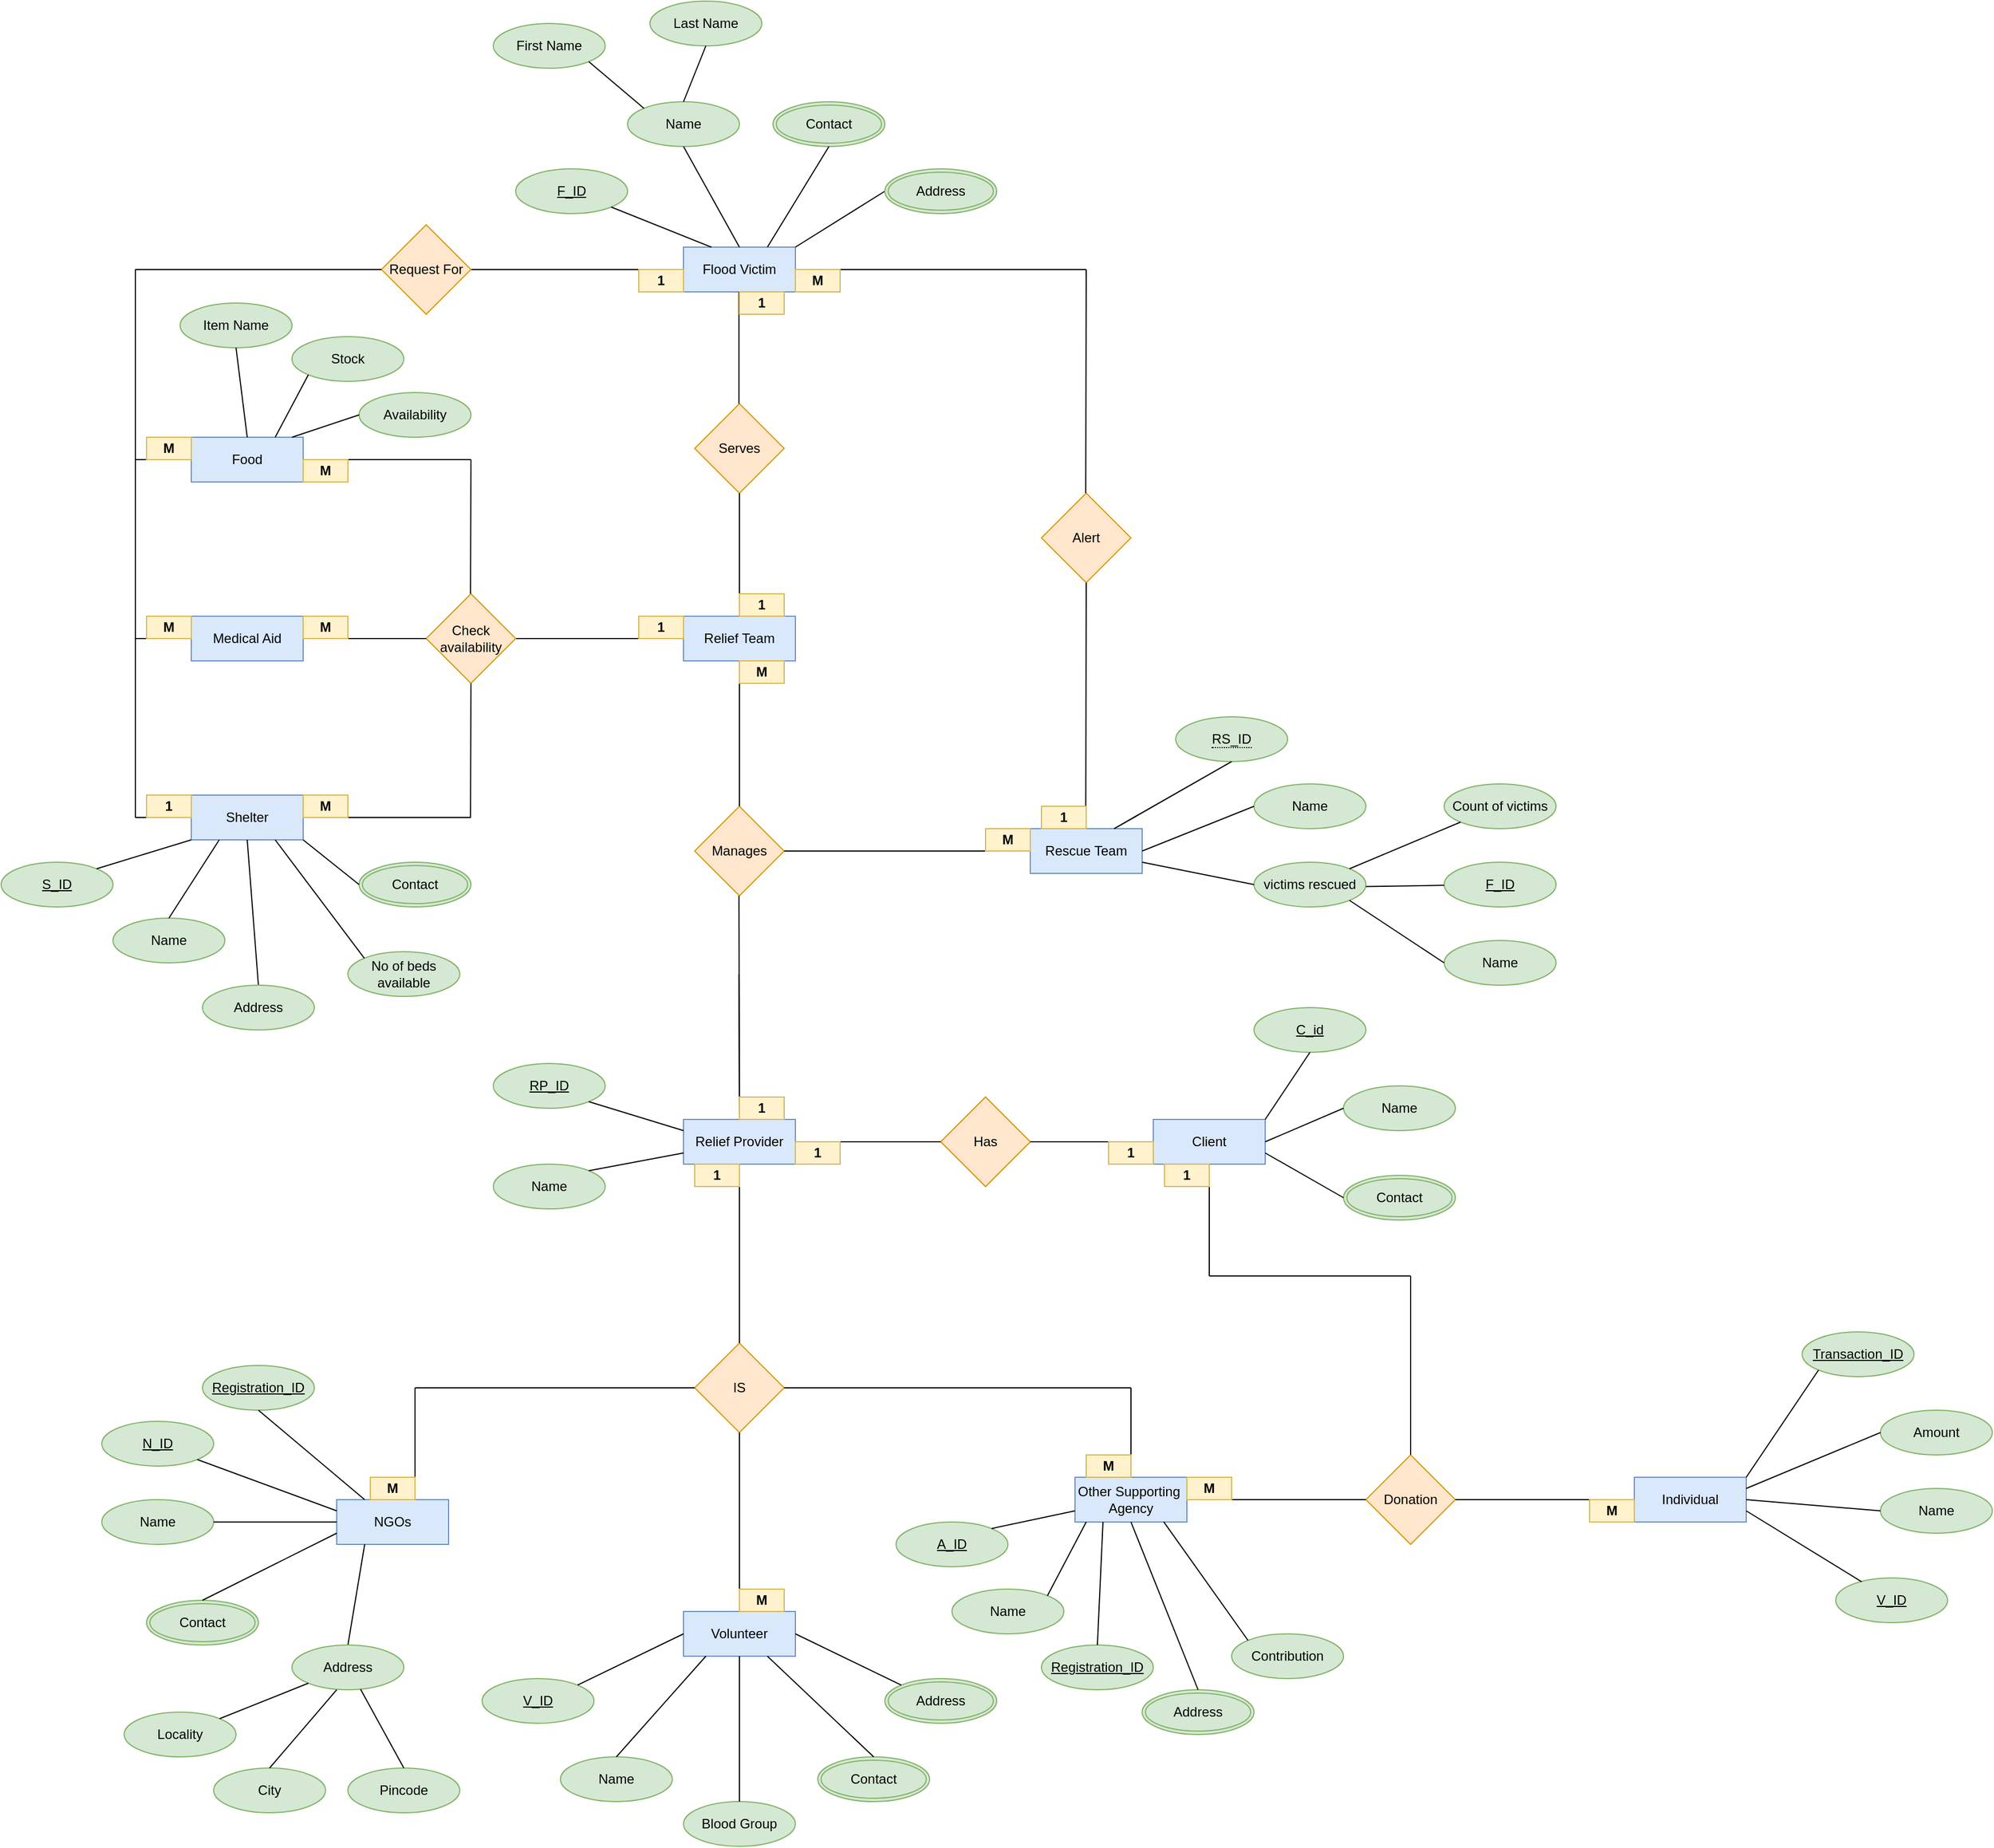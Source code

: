 <mxfile version="20.1.1" type="github">
  <diagram id="R2lEEEUBdFMjLlhIrx00" name="Page-1">
    <mxGraphModel dx="3816" dy="2663" grid="1" gridSize="10" guides="1" tooltips="1" connect="1" arrows="1" fold="1" page="1" pageScale="1" pageWidth="850" pageHeight="1100" math="0" shadow="0" extFonts="Permanent Marker^https://fonts.googleapis.com/css?family=Permanent+Marker">
      <root>
        <mxCell id="0" />
        <mxCell id="1" parent="0" />
        <mxCell id="7IIkiUUaV-ay10S5FtnS-2" value="Client" style="whiteSpace=wrap;html=1;align=center;fillColor=#dae8fc;strokeColor=#6c8ebf;" parent="1" vertex="1">
          <mxGeometry x="810" y="560" width="100" height="40" as="geometry" />
        </mxCell>
        <mxCell id="7IIkiUUaV-ay10S5FtnS-3" value="Has" style="rhombus;whiteSpace=wrap;html=1;fillColor=#ffe6cc;strokeColor=#d79b00;" parent="1" vertex="1">
          <mxGeometry x="620" y="540" width="80" height="80" as="geometry" />
        </mxCell>
        <mxCell id="7IIkiUUaV-ay10S5FtnS-4" value="Relief Provider" style="whiteSpace=wrap;html=1;align=center;fillColor=#dae8fc;strokeColor=#6c8ebf;" parent="1" vertex="1">
          <mxGeometry x="390" y="560" width="100" height="40" as="geometry" />
        </mxCell>
        <mxCell id="7IIkiUUaV-ay10S5FtnS-5" value="Manages" style="rhombus;whiteSpace=wrap;html=1;fillColor=#ffe6cc;strokeColor=#d79b00;" parent="1" vertex="1">
          <mxGeometry x="400" y="280" width="80" height="80" as="geometry" />
        </mxCell>
        <mxCell id="7IIkiUUaV-ay10S5FtnS-6" value="Relief Team" style="whiteSpace=wrap;html=1;align=center;fillColor=#dae8fc;strokeColor=#6c8ebf;" parent="1" vertex="1">
          <mxGeometry x="390" y="110" width="100" height="40" as="geometry" />
        </mxCell>
        <mxCell id="7IIkiUUaV-ay10S5FtnS-7" value="Rescue Team" style="whiteSpace=wrap;html=1;align=center;fillColor=#dae8fc;strokeColor=#6c8ebf;" parent="1" vertex="1">
          <mxGeometry x="700" y="300" width="100" height="40" as="geometry" />
        </mxCell>
        <mxCell id="7IIkiUUaV-ay10S5FtnS-9" value="" style="endArrow=none;html=1;rounded=0;entryX=1;entryY=0.5;entryDx=0;entryDy=0;" parent="1" target="7IIkiUUaV-ay10S5FtnS-3" edge="1">
          <mxGeometry width="50" height="50" relative="1" as="geometry">
            <mxPoint x="810" y="580" as="sourcePoint" />
            <mxPoint x="710" y="580.0" as="targetPoint" />
          </mxGeometry>
        </mxCell>
        <mxCell id="7IIkiUUaV-ay10S5FtnS-10" value="" style="endArrow=none;html=1;rounded=0;exitX=0.5;exitY=0;exitDx=0;exitDy=0;" parent="1" source="7IIkiUUaV-ay10S5FtnS-4" edge="1">
          <mxGeometry width="50" height="50" relative="1" as="geometry">
            <mxPoint x="439.58" y="470" as="sourcePoint" />
            <mxPoint x="439.58" y="360.0" as="targetPoint" />
          </mxGeometry>
        </mxCell>
        <mxCell id="7IIkiUUaV-ay10S5FtnS-11" value="" style="endArrow=none;html=1;rounded=0;exitX=0;exitY=0.5;exitDx=0;exitDy=0;" parent="1" source="7IIkiUUaV-ay10S5FtnS-7" edge="1">
          <mxGeometry width="50" height="50" relative="1" as="geometry">
            <mxPoint x="480" y="430" as="sourcePoint" />
            <mxPoint x="480" y="320.0" as="targetPoint" />
          </mxGeometry>
        </mxCell>
        <mxCell id="7IIkiUUaV-ay10S5FtnS-12" value="" style="endArrow=none;html=1;rounded=0;exitX=0.5;exitY=0;exitDx=0;exitDy=0;entryX=0.5;entryY=1;entryDx=0;entryDy=0;" parent="1" source="7IIkiUUaV-ay10S5FtnS-5" target="7IIkiUUaV-ay10S5FtnS-6" edge="1">
          <mxGeometry width="50" height="50" relative="1" as="geometry">
            <mxPoint x="640" y="190" as="sourcePoint" />
            <mxPoint x="440" y="150" as="targetPoint" />
            <Array as="points" />
          </mxGeometry>
        </mxCell>
        <mxCell id="7IIkiUUaV-ay10S5FtnS-13" value="Flood Victim" style="whiteSpace=wrap;html=1;align=center;fillColor=#dae8fc;strokeColor=#6c8ebf;" parent="1" vertex="1">
          <mxGeometry x="390" y="-220" width="100" height="40" as="geometry" />
        </mxCell>
        <mxCell id="7IIkiUUaV-ay10S5FtnS-14" value="Serves" style="rhombus;whiteSpace=wrap;html=1;fillColor=#ffe6cc;strokeColor=#d79b00;" parent="1" vertex="1">
          <mxGeometry x="400" y="-80" width="80" height="80" as="geometry" />
        </mxCell>
        <mxCell id="7IIkiUUaV-ay10S5FtnS-15" value="" style="endArrow=none;html=1;rounded=0;exitX=0.5;exitY=0;exitDx=0;exitDy=0;" parent="1" source="7IIkiUUaV-ay10S5FtnS-6" edge="1">
          <mxGeometry width="50" height="50" relative="1" as="geometry">
            <mxPoint x="390" y="40" as="sourcePoint" />
            <mxPoint x="440" as="targetPoint" />
          </mxGeometry>
        </mxCell>
        <mxCell id="7IIkiUUaV-ay10S5FtnS-16" value="" style="endArrow=none;html=1;rounded=0;exitX=0.5;exitY=0;exitDx=0;exitDy=0;" parent="1" edge="1">
          <mxGeometry width="50" height="50" relative="1" as="geometry">
            <mxPoint x="439.58" y="-80" as="sourcePoint" />
            <mxPoint x="439.58" y="-180" as="targetPoint" />
          </mxGeometry>
        </mxCell>
        <mxCell id="7IIkiUUaV-ay10S5FtnS-17" value="Alert" style="rhombus;whiteSpace=wrap;html=1;fillColor=#ffe6cc;strokeColor=#d79b00;" parent="1" vertex="1">
          <mxGeometry x="710" width="80" height="80" as="geometry" />
        </mxCell>
        <mxCell id="7IIkiUUaV-ay10S5FtnS-18" value="" style="endArrow=none;html=1;rounded=0;exitX=0.5;exitY=0;exitDx=0;exitDy=0;" parent="1" edge="1">
          <mxGeometry width="50" height="50" relative="1" as="geometry">
            <mxPoint x="749.58" as="sourcePoint" />
            <mxPoint x="750" y="-200" as="targetPoint" />
            <Array as="points" />
          </mxGeometry>
        </mxCell>
        <mxCell id="7IIkiUUaV-ay10S5FtnS-19" value="" style="endArrow=none;html=1;rounded=0;exitX=0.5;exitY=0;exitDx=0;exitDy=0;entryX=0.5;entryY=1;entryDx=0;entryDy=0;" parent="1" target="7IIkiUUaV-ay10S5FtnS-17" edge="1">
          <mxGeometry width="50" height="50" relative="1" as="geometry">
            <mxPoint x="749.58" y="300" as="sourcePoint" />
            <mxPoint x="749.58" y="160" as="targetPoint" />
            <Array as="points" />
          </mxGeometry>
        </mxCell>
        <mxCell id="7IIkiUUaV-ay10S5FtnS-20" value="" style="endArrow=none;html=1;rounded=0;" parent="1" edge="1">
          <mxGeometry width="50" height="50" relative="1" as="geometry">
            <mxPoint x="750" y="-200" as="sourcePoint" />
            <mxPoint x="490.42" y="-200" as="targetPoint" />
            <Array as="points" />
          </mxGeometry>
        </mxCell>
        <mxCell id="7IIkiUUaV-ay10S5FtnS-21" value="" style="endArrow=none;html=1;rounded=0;entryX=0;entryY=0.5;entryDx=0;entryDy=0;exitX=1;exitY=0.5;exitDx=0;exitDy=0;" parent="1" source="7IIkiUUaV-ay10S5FtnS-4" target="7IIkiUUaV-ay10S5FtnS-3" edge="1">
          <mxGeometry width="50" height="50" relative="1" as="geometry">
            <mxPoint x="520" y="690" as="sourcePoint" />
            <mxPoint x="570" y="640" as="targetPoint" />
          </mxGeometry>
        </mxCell>
        <mxCell id="7IIkiUUaV-ay10S5FtnS-22" value="" style="endArrow=none;html=1;rounded=0;entryX=0.5;entryY=1;entryDx=0;entryDy=0;" parent="1" target="7IIkiUUaV-ay10S5FtnS-4" edge="1">
          <mxGeometry width="50" height="50" relative="1" as="geometry">
            <mxPoint x="440" y="710" as="sourcePoint" />
            <mxPoint x="570" y="730" as="targetPoint" />
          </mxGeometry>
        </mxCell>
        <mxCell id="7IIkiUUaV-ay10S5FtnS-23" value="IS" style="rhombus;whiteSpace=wrap;html=1;fillColor=#ffe6cc;strokeColor=#d79b00;" parent="1" vertex="1">
          <mxGeometry x="400" y="760" width="80" height="80" as="geometry" />
        </mxCell>
        <mxCell id="7IIkiUUaV-ay10S5FtnS-24" value="Volunteer" style="whiteSpace=wrap;html=1;align=center;fillColor=#dae8fc;strokeColor=#6c8ebf;" parent="1" vertex="1">
          <mxGeometry x="390" y="1000" width="100" height="40" as="geometry" />
        </mxCell>
        <mxCell id="7IIkiUUaV-ay10S5FtnS-28" value="" style="endArrow=none;html=1;rounded=0;" parent="1" edge="1">
          <mxGeometry width="50" height="50" relative="1" as="geometry">
            <mxPoint x="240" y="130" as="sourcePoint" />
            <mxPoint x="390" y="130" as="targetPoint" />
          </mxGeometry>
        </mxCell>
        <mxCell id="7IIkiUUaV-ay10S5FtnS-29" value="Check&lt;br&gt;availability" style="rhombus;whiteSpace=wrap;html=1;fillColor=#ffe6cc;strokeColor=#d79b00;" parent="1" vertex="1">
          <mxGeometry x="160" y="90" width="80" height="80" as="geometry" />
        </mxCell>
        <mxCell id="7IIkiUUaV-ay10S5FtnS-30" value="Food" style="whiteSpace=wrap;html=1;align=center;fillColor=#dae8fc;strokeColor=#6c8ebf;" parent="1" vertex="1">
          <mxGeometry x="-50" y="-50" width="100" height="40" as="geometry" />
        </mxCell>
        <mxCell id="7IIkiUUaV-ay10S5FtnS-31" value="Shelter" style="whiteSpace=wrap;html=1;align=center;fillColor=#dae8fc;strokeColor=#6c8ebf;" parent="1" vertex="1">
          <mxGeometry x="-50" y="270" width="100" height="40" as="geometry" />
        </mxCell>
        <mxCell id="7IIkiUUaV-ay10S5FtnS-32" value="Medical Aid" style="whiteSpace=wrap;html=1;align=center;fillColor=#dae8fc;strokeColor=#6c8ebf;" parent="1" vertex="1">
          <mxGeometry x="-50" y="110" width="100" height="40" as="geometry" />
        </mxCell>
        <mxCell id="7IIkiUUaV-ay10S5FtnS-33" value="" style="endArrow=none;html=1;rounded=0;exitX=1;exitY=0.5;exitDx=0;exitDy=0;" parent="1" source="7IIkiUUaV-ay10S5FtnS-32" edge="1">
          <mxGeometry width="50" height="50" relative="1" as="geometry">
            <mxPoint x="110" y="130" as="sourcePoint" />
            <mxPoint x="160" y="130" as="targetPoint" />
          </mxGeometry>
        </mxCell>
        <mxCell id="7IIkiUUaV-ay10S5FtnS-34" value="" style="endArrow=none;html=1;rounded=0;" parent="1" edge="1">
          <mxGeometry width="50" height="50" relative="1" as="geometry">
            <mxPoint x="199.58" y="90" as="sourcePoint" />
            <mxPoint x="200" y="-30" as="targetPoint" />
          </mxGeometry>
        </mxCell>
        <mxCell id="7IIkiUUaV-ay10S5FtnS-35" value="" style="endArrow=none;html=1;rounded=0;" parent="1" edge="1">
          <mxGeometry width="50" height="50" relative="1" as="geometry">
            <mxPoint x="199.58" y="290" as="sourcePoint" />
            <mxPoint x="200" y="170" as="targetPoint" />
          </mxGeometry>
        </mxCell>
        <mxCell id="7IIkiUUaV-ay10S5FtnS-36" value="" style="endArrow=none;html=1;rounded=0;" parent="1" edge="1">
          <mxGeometry width="50" height="50" relative="1" as="geometry">
            <mxPoint x="200" y="-30" as="sourcePoint" />
            <mxPoint x="50.42" y="-30" as="targetPoint" />
          </mxGeometry>
        </mxCell>
        <mxCell id="7IIkiUUaV-ay10S5FtnS-37" value="" style="endArrow=none;html=1;rounded=0;" parent="1" edge="1">
          <mxGeometry width="50" height="50" relative="1" as="geometry">
            <mxPoint x="200" y="290" as="sourcePoint" />
            <mxPoint x="50.42" y="290" as="targetPoint" />
          </mxGeometry>
        </mxCell>
        <mxCell id="7IIkiUUaV-ay10S5FtnS-38" value="" style="endArrow=none;html=1;rounded=0;startArrow=none;" parent="1" source="7IIkiUUaV-ay10S5FtnS-39" edge="1">
          <mxGeometry width="50" height="50" relative="1" as="geometry">
            <mxPoint x="-80" y="-200" as="sourcePoint" />
            <mxPoint x="390" y="-200" as="targetPoint" />
          </mxGeometry>
        </mxCell>
        <mxCell id="7IIkiUUaV-ay10S5FtnS-39" value="Request For" style="rhombus;whiteSpace=wrap;html=1;fillColor=#ffe6cc;strokeColor=#d79b00;" parent="1" vertex="1">
          <mxGeometry x="120" y="-240" width="80" height="80" as="geometry" />
        </mxCell>
        <mxCell id="7IIkiUUaV-ay10S5FtnS-40" value="" style="endArrow=none;html=1;rounded=0;" parent="1" target="7IIkiUUaV-ay10S5FtnS-39" edge="1">
          <mxGeometry width="50" height="50" relative="1" as="geometry">
            <mxPoint x="-100" y="-200" as="sourcePoint" />
            <mxPoint x="390" y="-200" as="targetPoint" />
          </mxGeometry>
        </mxCell>
        <mxCell id="7IIkiUUaV-ay10S5FtnS-41" value="" style="endArrow=none;html=1;rounded=0;" parent="1" edge="1">
          <mxGeometry width="50" height="50" relative="1" as="geometry">
            <mxPoint x="-100" y="290" as="sourcePoint" />
            <mxPoint x="-100" y="-200" as="targetPoint" />
          </mxGeometry>
        </mxCell>
        <mxCell id="7IIkiUUaV-ay10S5FtnS-42" value="" style="endArrow=none;html=1;rounded=0;entryX=0;entryY=0.5;entryDx=0;entryDy=0;" parent="1" target="7IIkiUUaV-ay10S5FtnS-31" edge="1">
          <mxGeometry width="50" height="50" relative="1" as="geometry">
            <mxPoint x="-100" y="290" as="sourcePoint" />
            <mxPoint x="-70" y="290" as="targetPoint" />
          </mxGeometry>
        </mxCell>
        <mxCell id="7IIkiUUaV-ay10S5FtnS-43" value="" style="endArrow=none;html=1;rounded=0;entryX=0;entryY=0.5;entryDx=0;entryDy=0;entryPerimeter=0;" parent="1" edge="1" target="7IIkiUUaV-ay10S5FtnS-32">
          <mxGeometry width="50" height="50" relative="1" as="geometry">
            <mxPoint x="-100" y="130" as="sourcePoint" />
            <mxPoint x="-60" y="130" as="targetPoint" />
          </mxGeometry>
        </mxCell>
        <mxCell id="7IIkiUUaV-ay10S5FtnS-44" value="" style="endArrow=none;html=1;rounded=0;entryX=0;entryY=0.5;entryDx=0;entryDy=0;startArrow=none;" parent="1" target="7IIkiUUaV-ay10S5FtnS-30" edge="1">
          <mxGeometry width="50" height="50" relative="1" as="geometry">
            <mxPoint x="-50" y="-30" as="sourcePoint" />
            <mxPoint x="-60" y="-30" as="targetPoint" />
          </mxGeometry>
        </mxCell>
        <mxCell id="7IIkiUUaV-ay10S5FtnS-45" value="Client" style="whiteSpace=wrap;html=1;align=center;fillColor=#dae8fc;strokeColor=#6c8ebf;" parent="1" vertex="1">
          <mxGeometry x="810" y="560" width="100" height="40" as="geometry" />
        </mxCell>
        <mxCell id="7IIkiUUaV-ay10S5FtnS-46" value="Has" style="rhombus;whiteSpace=wrap;html=1;fillColor=#ffe6cc;strokeColor=#d79b00;" parent="1" vertex="1">
          <mxGeometry x="620" y="540" width="80" height="80" as="geometry" />
        </mxCell>
        <mxCell id="7IIkiUUaV-ay10S5FtnS-47" value="Relief Provider" style="whiteSpace=wrap;html=1;align=center;fillColor=#dae8fc;strokeColor=#6c8ebf;" parent="1" vertex="1">
          <mxGeometry x="390" y="560" width="100" height="40" as="geometry" />
        </mxCell>
        <mxCell id="7IIkiUUaV-ay10S5FtnS-48" value="" style="endArrow=none;html=1;rounded=0;entryX=1;entryY=0.5;entryDx=0;entryDy=0;" parent="1" target="7IIkiUUaV-ay10S5FtnS-46" edge="1">
          <mxGeometry width="50" height="50" relative="1" as="geometry">
            <mxPoint x="810" y="580" as="sourcePoint" />
            <mxPoint x="710" y="580.0" as="targetPoint" />
          </mxGeometry>
        </mxCell>
        <mxCell id="7IIkiUUaV-ay10S5FtnS-49" value="" style="endArrow=none;html=1;rounded=0;entryX=0;entryY=0.5;entryDx=0;entryDy=0;exitX=1;exitY=0.5;exitDx=0;exitDy=0;" parent="1" source="7IIkiUUaV-ay10S5FtnS-47" target="7IIkiUUaV-ay10S5FtnS-46" edge="1">
          <mxGeometry width="50" height="50" relative="1" as="geometry">
            <mxPoint x="520" y="690" as="sourcePoint" />
            <mxPoint x="570" y="640" as="targetPoint" />
          </mxGeometry>
        </mxCell>
        <mxCell id="7IIkiUUaV-ay10S5FtnS-50" value="" style="endArrow=none;html=1;rounded=0;exitX=0.5;exitY=0;exitDx=0;exitDy=0;" parent="1" source="7IIkiUUaV-ay10S5FtnS-47" edge="1">
          <mxGeometry width="50" height="50" relative="1" as="geometry">
            <mxPoint x="439.58" y="540" as="sourcePoint" />
            <mxPoint x="439.58" y="430" as="targetPoint" />
          </mxGeometry>
        </mxCell>
        <mxCell id="7IIkiUUaV-ay10S5FtnS-51" value="" style="endArrow=none;html=1;rounded=0;entryX=0.5;entryY=1;entryDx=0;entryDy=0;" parent="1" target="7IIkiUUaV-ay10S5FtnS-47" edge="1">
          <mxGeometry width="50" height="50" relative="1" as="geometry">
            <mxPoint x="440" y="760" as="sourcePoint" />
            <mxPoint x="570" y="730" as="targetPoint" />
          </mxGeometry>
        </mxCell>
        <mxCell id="7IIkiUUaV-ay10S5FtnS-52" value="NGOs" style="whiteSpace=wrap;html=1;align=center;fillColor=#dae8fc;strokeColor=#6c8ebf;" parent="1" vertex="1">
          <mxGeometry x="80" y="900" width="100" height="40" as="geometry" />
        </mxCell>
        <mxCell id="7IIkiUUaV-ay10S5FtnS-56" value="C_id" style="ellipse;whiteSpace=wrap;html=1;align=center;fontStyle=4;fillColor=#d5e8d4;strokeColor=#82b366;" parent="1" vertex="1">
          <mxGeometry x="900" y="460" width="100" height="40" as="geometry" />
        </mxCell>
        <mxCell id="7IIkiUUaV-ay10S5FtnS-57" value="Name" style="ellipse;whiteSpace=wrap;html=1;align=center;fillColor=#d5e8d4;strokeColor=#82b366;" parent="1" vertex="1">
          <mxGeometry x="980" y="530" width="100" height="40" as="geometry" />
        </mxCell>
        <mxCell id="7IIkiUUaV-ay10S5FtnS-58" value="Contact" style="ellipse;shape=doubleEllipse;margin=3;whiteSpace=wrap;html=1;align=center;fillColor=#d5e8d4;strokeColor=#82b366;" parent="1" vertex="1">
          <mxGeometry x="980" y="610" width="100" height="40" as="geometry" />
        </mxCell>
        <mxCell id="7IIkiUUaV-ay10S5FtnS-59" value="" style="endArrow=none;html=1;rounded=0;entryX=0.5;entryY=1;entryDx=0;entryDy=0;exitX=1;exitY=0;exitDx=0;exitDy=0;" parent="1" source="7IIkiUUaV-ay10S5FtnS-45" target="7IIkiUUaV-ay10S5FtnS-56" edge="1">
          <mxGeometry relative="1" as="geometry">
            <mxPoint x="700" y="530" as="sourcePoint" />
            <mxPoint x="860" y="530" as="targetPoint" />
          </mxGeometry>
        </mxCell>
        <mxCell id="7IIkiUUaV-ay10S5FtnS-60" value="" style="endArrow=none;html=1;rounded=0;entryX=0;entryY=0.5;entryDx=0;entryDy=0;exitX=0.75;exitY=0;exitDx=0;exitDy=0;" parent="1" target="7IIkiUUaV-ay10S5FtnS-57" edge="1">
          <mxGeometry relative="1" as="geometry">
            <mxPoint x="910" y="580" as="sourcePoint" />
            <mxPoint x="975" y="520" as="targetPoint" />
          </mxGeometry>
        </mxCell>
        <mxCell id="7IIkiUUaV-ay10S5FtnS-61" value="" style="endArrow=none;html=1;rounded=0;entryX=0;entryY=0.5;entryDx=0;entryDy=0;exitX=1;exitY=0.75;exitDx=0;exitDy=0;" parent="1" source="7IIkiUUaV-ay10S5FtnS-45" target="7IIkiUUaV-ay10S5FtnS-58" edge="1">
          <mxGeometry relative="1" as="geometry">
            <mxPoint x="910" y="630" as="sourcePoint" />
            <mxPoint x="975" y="570" as="targetPoint" />
          </mxGeometry>
        </mxCell>
        <mxCell id="7IIkiUUaV-ay10S5FtnS-62" value="F_ID" style="ellipse;whiteSpace=wrap;html=1;align=center;fontStyle=4;fillColor=#d5e8d4;strokeColor=#82b366;" parent="1" vertex="1">
          <mxGeometry x="240" y="-290" width="100" height="40" as="geometry" />
        </mxCell>
        <mxCell id="7IIkiUUaV-ay10S5FtnS-63" value="Name" style="ellipse;whiteSpace=wrap;html=1;align=center;fillColor=#d5e8d4;strokeColor=#82b366;" parent="1" vertex="1">
          <mxGeometry x="340" y="-350" width="100" height="40" as="geometry" />
        </mxCell>
        <mxCell id="7IIkiUUaV-ay10S5FtnS-64" value="Contact" style="ellipse;shape=doubleEllipse;margin=3;whiteSpace=wrap;html=1;align=center;fillColor=#d5e8d4;strokeColor=#82b366;" parent="1" vertex="1">
          <mxGeometry x="470" y="-350" width="100" height="40" as="geometry" />
        </mxCell>
        <mxCell id="7IIkiUUaV-ay10S5FtnS-66" value="" style="endArrow=none;html=1;rounded=0;entryX=1;entryY=1;entryDx=0;entryDy=0;exitX=0.25;exitY=0;exitDx=0;exitDy=0;" parent="1" source="7IIkiUUaV-ay10S5FtnS-13" target="7IIkiUUaV-ay10S5FtnS-62" edge="1">
          <mxGeometry relative="1" as="geometry">
            <mxPoint x="420" y="-220" as="sourcePoint" />
            <mxPoint x="580" y="-220" as="targetPoint" />
          </mxGeometry>
        </mxCell>
        <mxCell id="7IIkiUUaV-ay10S5FtnS-67" value="" style="endArrow=none;html=1;rounded=0;entryX=0.5;entryY=1;entryDx=0;entryDy=0;exitX=0.5;exitY=0;exitDx=0;exitDy=0;" parent="1" source="7IIkiUUaV-ay10S5FtnS-13" target="7IIkiUUaV-ay10S5FtnS-63" edge="1">
          <mxGeometry relative="1" as="geometry">
            <mxPoint x="420" y="-220" as="sourcePoint" />
            <mxPoint x="580" y="-220" as="targetPoint" />
          </mxGeometry>
        </mxCell>
        <mxCell id="7IIkiUUaV-ay10S5FtnS-68" value="" style="endArrow=none;html=1;rounded=0;entryX=0.5;entryY=1;entryDx=0;entryDy=0;exitX=0.75;exitY=0;exitDx=0;exitDy=0;" parent="1" source="7IIkiUUaV-ay10S5FtnS-13" target="7IIkiUUaV-ay10S5FtnS-64" edge="1">
          <mxGeometry relative="1" as="geometry">
            <mxPoint x="420" y="-220" as="sourcePoint" />
            <mxPoint x="580" y="-220" as="targetPoint" />
          </mxGeometry>
        </mxCell>
        <mxCell id="7IIkiUUaV-ay10S5FtnS-69" value="" style="endArrow=none;html=1;rounded=0;entryX=0;entryY=0.5;entryDx=0;entryDy=0;exitX=1;exitY=0;exitDx=0;exitDy=0;" parent="1" source="7IIkiUUaV-ay10S5FtnS-13" target="7IIkiUUaV-ay10S5FtnS-74" edge="1">
          <mxGeometry relative="1" as="geometry">
            <mxPoint x="420" y="-220" as="sourcePoint" />
            <mxPoint x="570" y="-260" as="targetPoint" />
          </mxGeometry>
        </mxCell>
        <mxCell id="7IIkiUUaV-ay10S5FtnS-70" value="First Name" style="ellipse;whiteSpace=wrap;html=1;align=center;fillColor=#d5e8d4;strokeColor=#82b366;" parent="1" vertex="1">
          <mxGeometry x="220" y="-420" width="100" height="40" as="geometry" />
        </mxCell>
        <mxCell id="7IIkiUUaV-ay10S5FtnS-71" value="Last Name" style="ellipse;whiteSpace=wrap;html=1;align=center;fillColor=#d5e8d4;strokeColor=#82b366;" parent="1" vertex="1">
          <mxGeometry x="360" y="-440" width="100" height="40" as="geometry" />
        </mxCell>
        <mxCell id="7IIkiUUaV-ay10S5FtnS-72" value="" style="endArrow=none;html=1;rounded=0;entryX=1;entryY=1;entryDx=0;entryDy=0;exitX=0;exitY=0;exitDx=0;exitDy=0;" parent="1" source="7IIkiUUaV-ay10S5FtnS-63" target="7IIkiUUaV-ay10S5FtnS-70" edge="1">
          <mxGeometry relative="1" as="geometry">
            <mxPoint x="360" y="-350.83" as="sourcePoint" />
            <mxPoint x="520" y="-350.83" as="targetPoint" />
          </mxGeometry>
        </mxCell>
        <mxCell id="7IIkiUUaV-ay10S5FtnS-73" value="" style="endArrow=none;html=1;rounded=0;entryX=0.5;entryY=1;entryDx=0;entryDy=0;exitX=0.5;exitY=0;exitDx=0;exitDy=0;" parent="1" source="7IIkiUUaV-ay10S5FtnS-63" target="7IIkiUUaV-ay10S5FtnS-71" edge="1">
          <mxGeometry relative="1" as="geometry">
            <mxPoint x="400" y="-340" as="sourcePoint" />
            <mxPoint x="315.355" y="-375.858" as="targetPoint" />
          </mxGeometry>
        </mxCell>
        <mxCell id="7IIkiUUaV-ay10S5FtnS-74" value="Address" style="ellipse;shape=doubleEllipse;margin=3;whiteSpace=wrap;html=1;align=center;fillColor=#d5e8d4;strokeColor=#82b366;" parent="1" vertex="1">
          <mxGeometry x="570" y="-290" width="100" height="40" as="geometry" />
        </mxCell>
        <mxCell id="7IIkiUUaV-ay10S5FtnS-75" value="&lt;span style=&quot;border-bottom: 1px dotted&quot;&gt;RS_ID&lt;/span&gt;" style="ellipse;whiteSpace=wrap;html=1;align=center;fillColor=#d5e8d4;strokeColor=#82b366;" parent="1" vertex="1">
          <mxGeometry x="830" y="200" width="100" height="40" as="geometry" />
        </mxCell>
        <mxCell id="7IIkiUUaV-ay10S5FtnS-76" value="Name" style="ellipse;whiteSpace=wrap;html=1;align=center;fillColor=#d5e8d4;strokeColor=#82b366;" parent="1" vertex="1">
          <mxGeometry x="900" y="260" width="100" height="40" as="geometry" />
        </mxCell>
        <mxCell id="7IIkiUUaV-ay10S5FtnS-77" value="victims rescued" style="ellipse;whiteSpace=wrap;html=1;align=center;fillColor=#d5e8d4;strokeColor=#82b366;" parent="1" vertex="1">
          <mxGeometry x="900" y="330" width="100" height="40" as="geometry" />
        </mxCell>
        <mxCell id="7IIkiUUaV-ay10S5FtnS-78" value="Count of victims" style="ellipse;whiteSpace=wrap;html=1;align=center;fillColor=#d5e8d4;strokeColor=#82b366;" parent="1" vertex="1">
          <mxGeometry x="1070" y="260" width="100" height="40" as="geometry" />
        </mxCell>
        <mxCell id="7IIkiUUaV-ay10S5FtnS-79" value="F_ID" style="ellipse;whiteSpace=wrap;html=1;align=center;fontStyle=4;fillColor=#d5e8d4;strokeColor=#82b366;" parent="1" vertex="1">
          <mxGeometry x="1070" y="330" width="100" height="40" as="geometry" />
        </mxCell>
        <mxCell id="7IIkiUUaV-ay10S5FtnS-80" value="Name" style="ellipse;whiteSpace=wrap;html=1;align=center;fillColor=#d5e8d4;strokeColor=#82b366;" parent="1" vertex="1">
          <mxGeometry x="1070" y="400" width="100" height="40" as="geometry" />
        </mxCell>
        <mxCell id="7IIkiUUaV-ay10S5FtnS-81" value="" style="endArrow=none;html=1;rounded=0;entryX=0.5;entryY=1;entryDx=0;entryDy=0;exitX=0.75;exitY=0;exitDx=0;exitDy=0;" parent="1" source="7IIkiUUaV-ay10S5FtnS-7" target="7IIkiUUaV-ay10S5FtnS-75" edge="1">
          <mxGeometry relative="1" as="geometry">
            <mxPoint x="770" y="260" as="sourcePoint" />
            <mxPoint x="930" y="260" as="targetPoint" />
          </mxGeometry>
        </mxCell>
        <mxCell id="7IIkiUUaV-ay10S5FtnS-82" value="" style="endArrow=none;html=1;rounded=0;entryX=0.5;entryY=1;entryDx=0;entryDy=0;exitX=0.75;exitY=0;exitDx=0;exitDy=0;" parent="1" edge="1">
          <mxGeometry relative="1" as="geometry">
            <mxPoint x="775" y="300" as="sourcePoint" />
            <mxPoint x="880" y="240" as="targetPoint" />
          </mxGeometry>
        </mxCell>
        <mxCell id="7IIkiUUaV-ay10S5FtnS-83" value="" style="endArrow=none;html=1;rounded=0;entryX=0;entryY=0.5;entryDx=0;entryDy=0;exitX=0.75;exitY=0;exitDx=0;exitDy=0;" parent="1" target="7IIkiUUaV-ay10S5FtnS-76" edge="1">
          <mxGeometry relative="1" as="geometry">
            <mxPoint x="800" y="320" as="sourcePoint" />
            <mxPoint x="905" y="260" as="targetPoint" />
          </mxGeometry>
        </mxCell>
        <mxCell id="7IIkiUUaV-ay10S5FtnS-84" value="" style="endArrow=none;html=1;rounded=0;entryX=0;entryY=0.5;entryDx=0;entryDy=0;exitX=1;exitY=0.75;exitDx=0;exitDy=0;" parent="1" source="7IIkiUUaV-ay10S5FtnS-7" target="7IIkiUUaV-ay10S5FtnS-77" edge="1">
          <mxGeometry relative="1" as="geometry">
            <mxPoint x="790" y="380" as="sourcePoint" />
            <mxPoint x="895" y="320" as="targetPoint" />
          </mxGeometry>
        </mxCell>
        <mxCell id="7IIkiUUaV-ay10S5FtnS-85" value="" style="endArrow=none;html=1;rounded=0;entryX=0;entryY=1;entryDx=0;entryDy=0;exitX=1;exitY=0;exitDx=0;exitDy=0;" parent="1" source="7IIkiUUaV-ay10S5FtnS-77" target="7IIkiUUaV-ay10S5FtnS-78" edge="1">
          <mxGeometry relative="1" as="geometry">
            <mxPoint x="990" y="340" as="sourcePoint" />
            <mxPoint x="1090" y="300" as="targetPoint" />
          </mxGeometry>
        </mxCell>
        <mxCell id="7IIkiUUaV-ay10S5FtnS-86" value="" style="endArrow=none;html=1;rounded=0;exitX=1;exitY=0;exitDx=0;exitDy=0;" parent="1" target="7IIkiUUaV-ay10S5FtnS-79" edge="1">
          <mxGeometry relative="1" as="geometry">
            <mxPoint x="999.995" y="351.718" as="sourcePoint" />
            <mxPoint x="1099.285" y="310.002" as="targetPoint" />
          </mxGeometry>
        </mxCell>
        <mxCell id="7IIkiUUaV-ay10S5FtnS-87" value="" style="endArrow=none;html=1;rounded=0;exitX=1;exitY=1;exitDx=0;exitDy=0;entryX=0;entryY=0.5;entryDx=0;entryDy=0;" parent="1" source="7IIkiUUaV-ay10S5FtnS-77" target="7IIkiUUaV-ay10S5FtnS-80" edge="1">
          <mxGeometry relative="1" as="geometry">
            <mxPoint x="1009.995" y="361.718" as="sourcePoint" />
            <mxPoint x="1080.03" y="360.694" as="targetPoint" />
          </mxGeometry>
        </mxCell>
        <mxCell id="7IIkiUUaV-ay10S5FtnS-88" value="N_ID" style="ellipse;whiteSpace=wrap;html=1;align=center;fontStyle=4;fillColor=#d5e8d4;strokeColor=#82b366;" parent="1" vertex="1">
          <mxGeometry x="-130" y="830" width="100" height="40" as="geometry" />
        </mxCell>
        <mxCell id="7IIkiUUaV-ay10S5FtnS-89" value="Name" style="ellipse;whiteSpace=wrap;html=1;align=center;fillColor=#d5e8d4;strokeColor=#82b366;" parent="1" vertex="1">
          <mxGeometry x="-130" y="900" width="100" height="40" as="geometry" />
        </mxCell>
        <mxCell id="7IIkiUUaV-ay10S5FtnS-90" value="Contact" style="ellipse;shape=doubleEllipse;margin=3;whiteSpace=wrap;html=1;align=center;fillColor=#d5e8d4;strokeColor=#82b366;" parent="1" vertex="1">
          <mxGeometry x="-90" y="990" width="100" height="40" as="geometry" />
        </mxCell>
        <mxCell id="7IIkiUUaV-ay10S5FtnS-91" value="Registration_ID" style="ellipse;whiteSpace=wrap;html=1;align=center;fontStyle=4;fillColor=#d5e8d4;strokeColor=#82b366;" parent="1" vertex="1">
          <mxGeometry x="-40" y="780" width="100" height="40" as="geometry" />
        </mxCell>
        <mxCell id="7IIkiUUaV-ay10S5FtnS-93" value="" style="endArrow=none;html=1;rounded=0;entryX=0.25;entryY=0;entryDx=0;entryDy=0;exitX=0.5;exitY=1;exitDx=0;exitDy=0;" parent="1" source="7IIkiUUaV-ay10S5FtnS-91" target="7IIkiUUaV-ay10S5FtnS-52" edge="1">
          <mxGeometry relative="1" as="geometry">
            <mxPoint x="90" y="830" as="sourcePoint" />
            <mxPoint x="250" y="830" as="targetPoint" />
          </mxGeometry>
        </mxCell>
        <mxCell id="7IIkiUUaV-ay10S5FtnS-94" value="" style="endArrow=none;html=1;rounded=0;entryX=0;entryY=0.25;entryDx=0;entryDy=0;exitX=1;exitY=1;exitDx=0;exitDy=0;" parent="1" source="7IIkiUUaV-ay10S5FtnS-88" target="7IIkiUUaV-ay10S5FtnS-52" edge="1">
          <mxGeometry relative="1" as="geometry">
            <mxPoint x="40" y="810" as="sourcePoint" />
            <mxPoint x="70" y="900" as="targetPoint" />
          </mxGeometry>
        </mxCell>
        <mxCell id="7IIkiUUaV-ay10S5FtnS-95" value="" style="endArrow=none;html=1;rounded=0;entryX=0;entryY=0.5;entryDx=0;entryDy=0;exitX=1;exitY=1;exitDx=0;exitDy=0;" parent="1" target="7IIkiUUaV-ay10S5FtnS-52" edge="1">
          <mxGeometry relative="1" as="geometry">
            <mxPoint x="-30.005" y="920.002" as="sourcePoint" />
            <mxPoint x="59.64" y="975.86" as="targetPoint" />
          </mxGeometry>
        </mxCell>
        <mxCell id="7IIkiUUaV-ay10S5FtnS-96" value="" style="endArrow=none;html=1;rounded=0;entryX=0;entryY=0.75;entryDx=0;entryDy=0;exitX=0.5;exitY=0;exitDx=0;exitDy=0;" parent="1" source="7IIkiUUaV-ay10S5FtnS-90" target="7IIkiUUaV-ay10S5FtnS-52" edge="1">
          <mxGeometry relative="1" as="geometry">
            <mxPoint x="-20.005" y="930.002" as="sourcePoint" />
            <mxPoint x="70" y="930" as="targetPoint" />
          </mxGeometry>
        </mxCell>
        <mxCell id="7IIkiUUaV-ay10S5FtnS-98" value="" style="endArrow=none;html=1;rounded=0;entryX=0.25;entryY=1;entryDx=0;entryDy=0;exitX=0.5;exitY=0;exitDx=0;exitDy=0;" parent="1" target="7IIkiUUaV-ay10S5FtnS-52" edge="1">
          <mxGeometry relative="1" as="geometry">
            <mxPoint x="90" y="1030" as="sourcePoint" />
            <mxPoint x="70" y="940" as="targetPoint" />
          </mxGeometry>
        </mxCell>
        <mxCell id="7IIkiUUaV-ay10S5FtnS-99" value="V_ID" style="ellipse;whiteSpace=wrap;html=1;align=center;fontStyle=4;fillColor=#d5e8d4;strokeColor=#82b366;" parent="1" vertex="1">
          <mxGeometry x="210" y="1060" width="100" height="40" as="geometry" />
        </mxCell>
        <mxCell id="7IIkiUUaV-ay10S5FtnS-100" value="Name" style="ellipse;whiteSpace=wrap;html=1;align=center;fillColor=#d5e8d4;strokeColor=#82b366;" parent="1" vertex="1">
          <mxGeometry x="280" y="1130" width="100" height="40" as="geometry" />
        </mxCell>
        <mxCell id="7IIkiUUaV-ay10S5FtnS-101" value="Contact" style="ellipse;shape=doubleEllipse;margin=3;whiteSpace=wrap;html=1;align=center;fillColor=#d5e8d4;strokeColor=#82b366;" parent="1" vertex="1">
          <mxGeometry x="510" y="1130" width="100" height="40" as="geometry" />
        </mxCell>
        <mxCell id="7IIkiUUaV-ay10S5FtnS-102" value="Address" style="ellipse;shape=doubleEllipse;margin=3;whiteSpace=wrap;html=1;align=center;fillColor=#d5e8d4;strokeColor=#82b366;" parent="1" vertex="1">
          <mxGeometry x="570" y="1060" width="100" height="40" as="geometry" />
        </mxCell>
        <mxCell id="7IIkiUUaV-ay10S5FtnS-103" value="" style="endArrow=none;html=1;rounded=0;entryX=0;entryY=0.5;entryDx=0;entryDy=0;exitX=1;exitY=0;exitDx=0;exitDy=0;" parent="1" source="7IIkiUUaV-ay10S5FtnS-99" target="7IIkiUUaV-ay10S5FtnS-24" edge="1">
          <mxGeometry relative="1" as="geometry">
            <mxPoint x="180" y="1120" as="sourcePoint" />
            <mxPoint x="340" y="1120" as="targetPoint" />
          </mxGeometry>
        </mxCell>
        <mxCell id="7IIkiUUaV-ay10S5FtnS-104" value="" style="endArrow=none;html=1;rounded=0;entryX=0;entryY=0.5;entryDx=0;entryDy=0;exitX=0.5;exitY=0;exitDx=0;exitDy=0;" parent="1" source="7IIkiUUaV-ay10S5FtnS-100" edge="1">
          <mxGeometry relative="1" as="geometry">
            <mxPoint x="315.355" y="1085.858" as="sourcePoint" />
            <mxPoint x="410" y="1040" as="targetPoint" />
          </mxGeometry>
        </mxCell>
        <mxCell id="7IIkiUUaV-ay10S5FtnS-105" value="" style="endArrow=none;html=1;rounded=0;entryX=0.75;entryY=1;entryDx=0;entryDy=0;exitX=0.5;exitY=0;exitDx=0;exitDy=0;" parent="1" source="7IIkiUUaV-ay10S5FtnS-101" target="7IIkiUUaV-ay10S5FtnS-24" edge="1">
          <mxGeometry relative="1" as="geometry">
            <mxPoint x="415" y="1130" as="sourcePoint" />
            <mxPoint x="465" y="1040" as="targetPoint" />
          </mxGeometry>
        </mxCell>
        <mxCell id="7IIkiUUaV-ay10S5FtnS-106" value="" style="endArrow=none;html=1;rounded=0;entryX=0.75;entryY=1;entryDx=0;entryDy=0;exitX=0;exitY=0;exitDx=0;exitDy=0;" parent="1" source="7IIkiUUaV-ay10S5FtnS-102" edge="1">
          <mxGeometry relative="1" as="geometry">
            <mxPoint x="545" y="1110" as="sourcePoint" />
            <mxPoint x="490" y="1020" as="targetPoint" />
          </mxGeometry>
        </mxCell>
        <mxCell id="7IIkiUUaV-ay10S5FtnS-107" value="S_ID" style="ellipse;whiteSpace=wrap;html=1;align=center;fontStyle=4;fillColor=#d5e8d4;strokeColor=#82b366;" parent="1" vertex="1">
          <mxGeometry x="-220" y="330" width="100" height="40" as="geometry" />
        </mxCell>
        <mxCell id="7IIkiUUaV-ay10S5FtnS-111" value="Name" style="ellipse;whiteSpace=wrap;html=1;align=center;fillColor=#d5e8d4;strokeColor=#82b366;" parent="1" vertex="1">
          <mxGeometry x="-120" y="380" width="100" height="40" as="geometry" />
        </mxCell>
        <mxCell id="7IIkiUUaV-ay10S5FtnS-112" value="Contact" style="ellipse;shape=doubleEllipse;margin=3;whiteSpace=wrap;html=1;align=center;fillColor=#d5e8d4;strokeColor=#82b366;" parent="1" vertex="1">
          <mxGeometry x="100" y="330" width="100" height="40" as="geometry" />
        </mxCell>
        <mxCell id="7IIkiUUaV-ay10S5FtnS-113" value="" style="endArrow=none;html=1;rounded=0;entryX=0;entryY=1;entryDx=0;entryDy=0;exitX=1;exitY=0;exitDx=0;exitDy=0;" parent="1" source="7IIkiUUaV-ay10S5FtnS-107" target="7IIkiUUaV-ay10S5FtnS-31" edge="1">
          <mxGeometry relative="1" as="geometry">
            <mxPoint x="-130" y="340" as="sourcePoint" />
            <mxPoint x="30" y="340" as="targetPoint" />
          </mxGeometry>
        </mxCell>
        <mxCell id="7IIkiUUaV-ay10S5FtnS-114" value="" style="endArrow=none;html=1;rounded=0;exitX=0.5;exitY=0;exitDx=0;exitDy=0;entryX=0.25;entryY=1;entryDx=0;entryDy=0;" parent="1" source="7IIkiUUaV-ay10S5FtnS-111" target="7IIkiUUaV-ay10S5FtnS-31" edge="1">
          <mxGeometry relative="1" as="geometry">
            <mxPoint x="-124.832" y="345.783" as="sourcePoint" />
            <mxPoint x="-33" y="320" as="targetPoint" />
          </mxGeometry>
        </mxCell>
        <mxCell id="7IIkiUUaV-ay10S5FtnS-115" value="" style="endArrow=none;html=1;rounded=0;exitX=0.5;exitY=1;exitDx=0;exitDy=0;" parent="1" source="7IIkiUUaV-ay10S5FtnS-31" edge="1">
          <mxGeometry relative="1" as="geometry">
            <mxPoint x="40" y="390" as="sourcePoint" />
            <mxPoint x="10" y="440" as="targetPoint" />
          </mxGeometry>
        </mxCell>
        <mxCell id="7IIkiUUaV-ay10S5FtnS-116" value="Address" style="ellipse;whiteSpace=wrap;html=1;align=center;fillColor=#d5e8d4;strokeColor=#82b366;" parent="1" vertex="1">
          <mxGeometry x="-40" y="440" width="100" height="40" as="geometry" />
        </mxCell>
        <mxCell id="7IIkiUUaV-ay10S5FtnS-117" value="" style="endArrow=none;html=1;rounded=0;exitX=0;exitY=0.5;exitDx=0;exitDy=0;entryX=0.25;entryY=1;entryDx=0;entryDy=0;" parent="1" source="7IIkiUUaV-ay10S5FtnS-112" edge="1">
          <mxGeometry relative="1" as="geometry">
            <mxPoint x="5" y="380" as="sourcePoint" />
            <mxPoint x="50" y="310" as="targetPoint" />
          </mxGeometry>
        </mxCell>
        <mxCell id="7IIkiUUaV-ay10S5FtnS-118" value="No of beds available" style="ellipse;whiteSpace=wrap;html=1;align=center;fillColor=#d5e8d4;strokeColor=#82b366;" parent="1" vertex="1">
          <mxGeometry x="90" y="410" width="100" height="40" as="geometry" />
        </mxCell>
        <mxCell id="7IIkiUUaV-ay10S5FtnS-119" value="" style="endArrow=none;html=1;rounded=0;entryX=0;entryY=0;entryDx=0;entryDy=0;exitX=0.75;exitY=1;exitDx=0;exitDy=0;" parent="1" source="7IIkiUUaV-ay10S5FtnS-31" target="7IIkiUUaV-ay10S5FtnS-118" edge="1">
          <mxGeometry relative="1" as="geometry">
            <mxPoint y="360" as="sourcePoint" />
            <mxPoint x="160" y="360" as="targetPoint" />
          </mxGeometry>
        </mxCell>
        <mxCell id="7IIkiUUaV-ay10S5FtnS-120" value="Item Name" style="ellipse;whiteSpace=wrap;html=1;align=center;fillColor=#d5e8d4;strokeColor=#82b366;" parent="1" vertex="1">
          <mxGeometry x="-60" y="-170" width="100" height="40" as="geometry" />
        </mxCell>
        <mxCell id="7IIkiUUaV-ay10S5FtnS-121" value="Stock" style="ellipse;whiteSpace=wrap;html=1;align=center;fillColor=#d5e8d4;strokeColor=#82b366;" parent="1" vertex="1">
          <mxGeometry x="40" y="-140" width="100" height="40" as="geometry" />
        </mxCell>
        <mxCell id="7IIkiUUaV-ay10S5FtnS-123" value="" style="endArrow=none;html=1;rounded=0;entryX=0.5;entryY=1;entryDx=0;entryDy=0;" parent="1" target="7IIkiUUaV-ay10S5FtnS-120" edge="1">
          <mxGeometry relative="1" as="geometry">
            <mxPoint y="-50" as="sourcePoint" />
            <mxPoint x="160" y="-50" as="targetPoint" />
          </mxGeometry>
        </mxCell>
        <mxCell id="7IIkiUUaV-ay10S5FtnS-124" value="" style="endArrow=none;html=1;rounded=0;entryX=0;entryY=1;entryDx=0;entryDy=0;exitX=0.75;exitY=0;exitDx=0;exitDy=0;" parent="1" source="7IIkiUUaV-ay10S5FtnS-30" target="7IIkiUUaV-ay10S5FtnS-121" edge="1">
          <mxGeometry relative="1" as="geometry">
            <mxPoint x="10" y="-40.0" as="sourcePoint" />
            <mxPoint x="20" y="-90.0" as="targetPoint" />
          </mxGeometry>
        </mxCell>
        <mxCell id="7IIkiUUaV-ay10S5FtnS-130" value="Availability" style="ellipse;whiteSpace=wrap;html=1;align=center;fillColor=#d5e8d4;strokeColor=#82b366;" parent="1" vertex="1">
          <mxGeometry x="100" y="-90" width="100" height="40" as="geometry" />
        </mxCell>
        <mxCell id="7IIkiUUaV-ay10S5FtnS-131" value="" style="endArrow=none;html=1;rounded=0;entryX=0;entryY=0.5;entryDx=0;entryDy=0;" parent="1" target="7IIkiUUaV-ay10S5FtnS-130" edge="1">
          <mxGeometry relative="1" as="geometry">
            <mxPoint x="40" y="-50" as="sourcePoint" />
            <mxPoint x="200" y="-50" as="targetPoint" />
          </mxGeometry>
        </mxCell>
        <mxCell id="7IIkiUUaV-ay10S5FtnS-132" value="Other Supporting&amp;nbsp;&lt;br&gt;Agency" style="whiteSpace=wrap;html=1;align=center;fillColor=#dae8fc;strokeColor=#6c8ebf;" parent="1" vertex="1">
          <mxGeometry x="740" y="880" width="100" height="40" as="geometry" />
        </mxCell>
        <mxCell id="7IIkiUUaV-ay10S5FtnS-133" value="Blood Group" style="ellipse;whiteSpace=wrap;html=1;align=center;fillColor=#d5e8d4;strokeColor=#82b366;" parent="1" vertex="1">
          <mxGeometry x="390" y="1170" width="100" height="40" as="geometry" />
        </mxCell>
        <mxCell id="7IIkiUUaV-ay10S5FtnS-134" value="" style="endArrow=none;html=1;rounded=0;entryX=0.75;entryY=1;entryDx=0;entryDy=0;exitX=0.5;exitY=0;exitDx=0;exitDy=0;" parent="1" source="7IIkiUUaV-ay10S5FtnS-133" edge="1">
          <mxGeometry relative="1" as="geometry">
            <mxPoint x="535" y="1130" as="sourcePoint" />
            <mxPoint x="440" y="1040" as="targetPoint" />
          </mxGeometry>
        </mxCell>
        <mxCell id="jFTgR8wSeeRhxw2LpYLr-2" value="" style="endArrow=none;html=1;rounded=0;entryX=0.5;entryY=1;entryDx=0;entryDy=0;" parent="1" target="7IIkiUUaV-ay10S5FtnS-45" edge="1">
          <mxGeometry width="50" height="50" relative="1" as="geometry">
            <mxPoint x="860" y="700" as="sourcePoint" />
            <mxPoint x="740" y="710" as="targetPoint" />
          </mxGeometry>
        </mxCell>
        <mxCell id="jFTgR8wSeeRhxw2LpYLr-3" value="" style="endArrow=none;html=1;rounded=0;" parent="1" edge="1">
          <mxGeometry width="50" height="50" relative="1" as="geometry">
            <mxPoint x="1040" y="700" as="sourcePoint" />
            <mxPoint x="860" y="700" as="targetPoint" />
          </mxGeometry>
        </mxCell>
        <mxCell id="jFTgR8wSeeRhxw2LpYLr-4" value="" style="endArrow=none;html=1;rounded=0;exitX=1;exitY=0.5;exitDx=0;exitDy=0;" parent="1" source="7IIkiUUaV-ay10S5FtnS-23" edge="1">
          <mxGeometry width="50" height="50" relative="1" as="geometry">
            <mxPoint x="100" y="740" as="sourcePoint" />
            <mxPoint x="790" y="800" as="targetPoint" />
          </mxGeometry>
        </mxCell>
        <mxCell id="jFTgR8wSeeRhxw2LpYLr-5" value="" style="endArrow=none;html=1;rounded=0;exitX=0;exitY=0.5;exitDx=0;exitDy=0;" parent="1" source="7IIkiUUaV-ay10S5FtnS-23" edge="1">
          <mxGeometry width="50" height="50" relative="1" as="geometry">
            <mxPoint x="280" y="820" as="sourcePoint" />
            <mxPoint x="150" y="800" as="targetPoint" />
          </mxGeometry>
        </mxCell>
        <mxCell id="jFTgR8wSeeRhxw2LpYLr-6" value="" style="endArrow=none;html=1;rounded=0;entryX=0.5;entryY=1;entryDx=0;entryDy=0;exitX=0.5;exitY=0;exitDx=0;exitDy=0;" parent="1" source="7IIkiUUaV-ay10S5FtnS-24" target="7IIkiUUaV-ay10S5FtnS-23" edge="1">
          <mxGeometry width="50" height="50" relative="1" as="geometry">
            <mxPoint x="280" y="1020" as="sourcePoint" />
            <mxPoint x="330" y="970" as="targetPoint" />
          </mxGeometry>
        </mxCell>
        <mxCell id="jFTgR8wSeeRhxw2LpYLr-9" value="" style="endArrow=none;html=1;rounded=0;exitX=0.5;exitY=0;exitDx=0;exitDy=0;" parent="1" source="7IIkiUUaV-ay10S5FtnS-132" edge="1">
          <mxGeometry width="50" height="50" relative="1" as="geometry">
            <mxPoint x="640" y="920" as="sourcePoint" />
            <mxPoint x="790" y="800" as="targetPoint" />
          </mxGeometry>
        </mxCell>
        <mxCell id="jFTgR8wSeeRhxw2LpYLr-10" value="RP_ID" style="ellipse;whiteSpace=wrap;html=1;align=center;fontStyle=4;fillColor=#d5e8d4;strokeColor=#82b366;" parent="1" vertex="1">
          <mxGeometry x="220" y="510" width="100" height="40" as="geometry" />
        </mxCell>
        <mxCell id="-fMh5InPjjbMtWfm4mH8-1" value="Name" style="ellipse;whiteSpace=wrap;html=1;align=center;fillColor=#d5e8d4;strokeColor=#82b366;" parent="1" vertex="1">
          <mxGeometry x="220" y="600" width="100" height="40" as="geometry" />
        </mxCell>
        <mxCell id="-fMh5InPjjbMtWfm4mH8-2" value="" style="endArrow=none;html=1;rounded=0;exitX=1;exitY=1;exitDx=0;exitDy=0;entryX=0;entryY=0.25;entryDx=0;entryDy=0;" parent="1" source="jFTgR8wSeeRhxw2LpYLr-10" target="7IIkiUUaV-ay10S5FtnS-47" edge="1">
          <mxGeometry relative="1" as="geometry">
            <mxPoint x="310" y="590" as="sourcePoint" />
            <mxPoint x="470" y="590" as="targetPoint" />
          </mxGeometry>
        </mxCell>
        <mxCell id="-fMh5InPjjbMtWfm4mH8-3" value="" style="endArrow=none;html=1;rounded=0;exitX=1;exitY=0;exitDx=0;exitDy=0;entryX=0;entryY=0.75;entryDx=0;entryDy=0;" parent="1" source="-fMh5InPjjbMtWfm4mH8-1" target="7IIkiUUaV-ay10S5FtnS-47" edge="1">
          <mxGeometry relative="1" as="geometry">
            <mxPoint x="315.146" y="554.226" as="sourcePoint" />
            <mxPoint x="400" y="580" as="targetPoint" />
          </mxGeometry>
        </mxCell>
        <mxCell id="-fMh5InPjjbMtWfm4mH8-4" value="Donation" style="rhombus;whiteSpace=wrap;html=1;fillColor=#ffe6cc;strokeColor=#d79b00;" parent="1" vertex="1">
          <mxGeometry x="1000" y="860" width="80" height="80" as="geometry" />
        </mxCell>
        <mxCell id="-fMh5InPjjbMtWfm4mH8-5" value="" style="endArrow=none;html=1;rounded=0;entryX=0;entryY=0.5;entryDx=0;entryDy=0;exitX=1;exitY=0.5;exitDx=0;exitDy=0;" parent="1" source="7IIkiUUaV-ay10S5FtnS-132" target="-fMh5InPjjbMtWfm4mH8-4" edge="1">
          <mxGeometry width="50" height="50" relative="1" as="geometry">
            <mxPoint x="600" y="860" as="sourcePoint" />
            <mxPoint x="650" y="810" as="targetPoint" />
          </mxGeometry>
        </mxCell>
        <mxCell id="-fMh5InPjjbMtWfm4mH8-6" value="" style="endArrow=none;html=1;rounded=0;exitX=0.7;exitY=0;exitDx=0;exitDy=0;exitPerimeter=0;" parent="1" source="7IIkiUUaV-ay10S5FtnS-52" edge="1">
          <mxGeometry width="50" height="50" relative="1" as="geometry">
            <mxPoint x="230" y="990" as="sourcePoint" />
            <mxPoint x="150" y="800" as="targetPoint" />
          </mxGeometry>
        </mxCell>
        <mxCell id="-fMh5InPjjbMtWfm4mH8-7" value="" style="endArrow=none;html=1;rounded=0;exitX=0.5;exitY=0;exitDx=0;exitDy=0;" parent="1" source="-fMh5InPjjbMtWfm4mH8-4" edge="1">
          <mxGeometry width="50" height="50" relative="1" as="geometry">
            <mxPoint x="1020" y="830" as="sourcePoint" />
            <mxPoint x="1040" y="700" as="targetPoint" />
          </mxGeometry>
        </mxCell>
        <mxCell id="-fMh5InPjjbMtWfm4mH8-8" value="Individual" style="whiteSpace=wrap;html=1;align=center;fillColor=#dae8fc;strokeColor=#6c8ebf;" parent="1" vertex="1">
          <mxGeometry x="1240" y="880" width="100" height="40" as="geometry" />
        </mxCell>
        <mxCell id="-fMh5InPjjbMtWfm4mH8-9" value="" style="endArrow=none;html=1;rounded=0;" parent="1" edge="1">
          <mxGeometry width="50" height="50" relative="1" as="geometry">
            <mxPoint x="1230" y="900" as="sourcePoint" />
            <mxPoint x="1240" y="900" as="targetPoint" />
            <Array as="points">
              <mxPoint x="1080" y="900" />
            </Array>
          </mxGeometry>
        </mxCell>
        <mxCell id="nchbGuCZE72-K8Xja_8j-1" value="V_ID" style="ellipse;whiteSpace=wrap;html=1;align=center;fontStyle=4;fillColor=#d5e8d4;strokeColor=#82b366;" vertex="1" parent="1">
          <mxGeometry x="1420" y="970" width="100" height="40" as="geometry" />
        </mxCell>
        <mxCell id="nchbGuCZE72-K8Xja_8j-2" value="Name" style="ellipse;whiteSpace=wrap;html=1;align=center;fillColor=#d5e8d4;strokeColor=#82b366;" vertex="1" parent="1">
          <mxGeometry x="1460" y="890" width="100" height="40" as="geometry" />
        </mxCell>
        <mxCell id="nchbGuCZE72-K8Xja_8j-5" value="Amount" style="ellipse;whiteSpace=wrap;html=1;align=center;fillColor=#d5e8d4;strokeColor=#82b366;" vertex="1" parent="1">
          <mxGeometry x="1460" y="820" width="100" height="40" as="geometry" />
        </mxCell>
        <mxCell id="nchbGuCZE72-K8Xja_8j-7" value="Transaction_ID" style="ellipse;whiteSpace=wrap;html=1;align=center;fontStyle=4;fillColor=#d5e8d4;strokeColor=#82b366;" vertex="1" parent="1">
          <mxGeometry x="1390" y="750" width="100" height="40" as="geometry" />
        </mxCell>
        <mxCell id="nchbGuCZE72-K8Xja_8j-8" value="" style="endArrow=none;html=1;rounded=0;exitX=1;exitY=0.25;exitDx=0;exitDy=0;entryX=0;entryY=0.5;entryDx=0;entryDy=0;" edge="1" parent="1" source="-fMh5InPjjbMtWfm4mH8-8" target="nchbGuCZE72-K8Xja_8j-5">
          <mxGeometry relative="1" as="geometry">
            <mxPoint x="1360" y="890" as="sourcePoint" />
            <mxPoint x="1520" y="890" as="targetPoint" />
          </mxGeometry>
        </mxCell>
        <mxCell id="nchbGuCZE72-K8Xja_8j-9" value="" style="endArrow=none;html=1;rounded=0;exitX=1;exitY=0.5;exitDx=0;exitDy=0;" edge="1" parent="1" source="-fMh5InPjjbMtWfm4mH8-8">
          <mxGeometry relative="1" as="geometry">
            <mxPoint x="1320" y="909.5" as="sourcePoint" />
            <mxPoint x="1460" y="910" as="targetPoint" />
          </mxGeometry>
        </mxCell>
        <mxCell id="nchbGuCZE72-K8Xja_8j-10" value="" style="endArrow=none;html=1;rounded=0;exitX=1;exitY=0.75;exitDx=0;exitDy=0;entryX=0.232;entryY=0.085;entryDx=0;entryDy=0;entryPerimeter=0;" edge="1" parent="1" source="-fMh5InPjjbMtWfm4mH8-8" target="nchbGuCZE72-K8Xja_8j-1">
          <mxGeometry relative="1" as="geometry">
            <mxPoint x="1290" y="970" as="sourcePoint" />
            <mxPoint x="1450" y="970" as="targetPoint" />
          </mxGeometry>
        </mxCell>
        <mxCell id="nchbGuCZE72-K8Xja_8j-11" value="" style="endArrow=none;html=1;rounded=0;exitX=1;exitY=0;exitDx=0;exitDy=0;entryX=0;entryY=1;entryDx=0;entryDy=0;" edge="1" parent="1" source="-fMh5InPjjbMtWfm4mH8-8" target="nchbGuCZE72-K8Xja_8j-7">
          <mxGeometry relative="1" as="geometry">
            <mxPoint x="1350" y="890" as="sourcePoint" />
            <mxPoint x="1510" y="890" as="targetPoint" />
            <Array as="points" />
          </mxGeometry>
        </mxCell>
        <mxCell id="nchbGuCZE72-K8Xja_8j-12" value="Address" style="ellipse;whiteSpace=wrap;html=1;align=center;fillColor=#d5e8d4;strokeColor=#82b366;" vertex="1" parent="1">
          <mxGeometry x="40" y="1030" width="100" height="40" as="geometry" />
        </mxCell>
        <mxCell id="nchbGuCZE72-K8Xja_8j-13" value="Locality" style="ellipse;whiteSpace=wrap;html=1;align=center;fillColor=#d5e8d4;strokeColor=#82b366;" vertex="1" parent="1">
          <mxGeometry x="-110" y="1090" width="100" height="40" as="geometry" />
        </mxCell>
        <mxCell id="nchbGuCZE72-K8Xja_8j-14" value="City" style="ellipse;whiteSpace=wrap;html=1;align=center;fillColor=#d5e8d4;strokeColor=#82b366;" vertex="1" parent="1">
          <mxGeometry x="-30" y="1140" width="100" height="40" as="geometry" />
        </mxCell>
        <mxCell id="nchbGuCZE72-K8Xja_8j-15" value="Pincode" style="ellipse;whiteSpace=wrap;html=1;align=center;fillColor=#d5e8d4;strokeColor=#82b366;" vertex="1" parent="1">
          <mxGeometry x="90" y="1140" width="100" height="40" as="geometry" />
        </mxCell>
        <mxCell id="nchbGuCZE72-K8Xja_8j-16" value="" style="endArrow=none;html=1;rounded=0;entryX=1;entryY=0;entryDx=0;entryDy=0;exitX=0;exitY=1;exitDx=0;exitDy=0;" edge="1" parent="1" source="nchbGuCZE72-K8Xja_8j-12" target="nchbGuCZE72-K8Xja_8j-13">
          <mxGeometry relative="1" as="geometry">
            <mxPoint x="40" y="1070" as="sourcePoint" />
            <mxPoint x="20" y="1080" as="targetPoint" />
          </mxGeometry>
        </mxCell>
        <mxCell id="nchbGuCZE72-K8Xja_8j-17" value="" style="endArrow=none;html=1;rounded=0;entryX=0.5;entryY=0;entryDx=0;entryDy=0;" edge="1" parent="1" target="nchbGuCZE72-K8Xja_8j-14">
          <mxGeometry relative="1" as="geometry">
            <mxPoint x="80" y="1070" as="sourcePoint" />
            <mxPoint x="60" y="1130" as="targetPoint" />
          </mxGeometry>
        </mxCell>
        <mxCell id="nchbGuCZE72-K8Xja_8j-18" value="" style="endArrow=none;html=1;rounded=0;entryX=0.5;entryY=0;entryDx=0;entryDy=0;exitX=0.613;exitY=0.988;exitDx=0;exitDy=0;exitPerimeter=0;" edge="1" parent="1" source="nchbGuCZE72-K8Xja_8j-12" target="nchbGuCZE72-K8Xja_8j-15">
          <mxGeometry relative="1" as="geometry">
            <mxPoint x="90" y="1070" as="sourcePoint" />
            <mxPoint x="250" y="1070" as="targetPoint" />
          </mxGeometry>
        </mxCell>
        <mxCell id="nchbGuCZE72-K8Xja_8j-19" value="A_ID" style="ellipse;whiteSpace=wrap;html=1;align=center;fontStyle=4;fillColor=#d5e8d4;strokeColor=#82b366;" vertex="1" parent="1">
          <mxGeometry x="580" y="920" width="100" height="40" as="geometry" />
        </mxCell>
        <mxCell id="nchbGuCZE72-K8Xja_8j-20" value="Name" style="ellipse;whiteSpace=wrap;html=1;align=center;fillColor=#d5e8d4;strokeColor=#82b366;" vertex="1" parent="1">
          <mxGeometry x="630" y="980" width="100" height="40" as="geometry" />
        </mxCell>
        <mxCell id="nchbGuCZE72-K8Xja_8j-21" value="Registration_ID" style="ellipse;whiteSpace=wrap;html=1;align=center;fontStyle=4;fillColor=#d5e8d4;strokeColor=#82b366;" vertex="1" parent="1">
          <mxGeometry x="710" y="1030" width="100" height="40" as="geometry" />
        </mxCell>
        <mxCell id="nchbGuCZE72-K8Xja_8j-22" value="Address" style="ellipse;shape=doubleEllipse;margin=3;whiteSpace=wrap;html=1;align=center;fillColor=#d5e8d4;strokeColor=#82b366;" vertex="1" parent="1">
          <mxGeometry x="800" y="1070" width="100" height="40" as="geometry" />
        </mxCell>
        <mxCell id="nchbGuCZE72-K8Xja_8j-25" value="Contribution" style="ellipse;whiteSpace=wrap;html=1;align=center;fillColor=#d5e8d4;strokeColor=#82b366;" vertex="1" parent="1">
          <mxGeometry x="880" y="1020" width="100" height="40" as="geometry" />
        </mxCell>
        <mxCell id="nchbGuCZE72-K8Xja_8j-26" value="" style="endArrow=none;html=1;rounded=0;entryX=0;entryY=0.75;entryDx=0;entryDy=0;exitX=1;exitY=0;exitDx=0;exitDy=0;" edge="1" parent="1" source="nchbGuCZE72-K8Xja_8j-19" target="7IIkiUUaV-ay10S5FtnS-132">
          <mxGeometry relative="1" as="geometry">
            <mxPoint x="610" y="980" as="sourcePoint" />
            <mxPoint x="770" y="980" as="targetPoint" />
          </mxGeometry>
        </mxCell>
        <mxCell id="nchbGuCZE72-K8Xja_8j-27" value="" style="endArrow=none;html=1;rounded=0;entryX=0;entryY=0.75;entryDx=0;entryDy=0;exitX=1;exitY=0;exitDx=0;exitDy=0;" edge="1" parent="1" source="nchbGuCZE72-K8Xja_8j-20">
          <mxGeometry relative="1" as="geometry">
            <mxPoint x="675.213" y="935.801" as="sourcePoint" />
            <mxPoint x="750" y="920" as="targetPoint" />
          </mxGeometry>
        </mxCell>
        <mxCell id="nchbGuCZE72-K8Xja_8j-28" value="" style="endArrow=none;html=1;rounded=0;entryX=0.25;entryY=1;entryDx=0;entryDy=0;exitX=0.5;exitY=0;exitDx=0;exitDy=0;" edge="1" parent="1" source="nchbGuCZE72-K8Xja_8j-21" target="7IIkiUUaV-ay10S5FtnS-132">
          <mxGeometry relative="1" as="geometry">
            <mxPoint x="725.213" y="995.801" as="sourcePoint" />
            <mxPoint x="760" y="930" as="targetPoint" />
          </mxGeometry>
        </mxCell>
        <mxCell id="nchbGuCZE72-K8Xja_8j-29" value="" style="endArrow=none;html=1;rounded=0;exitX=0.5;exitY=0;exitDx=0;exitDy=0;entryX=0.5;entryY=1;entryDx=0;entryDy=0;" edge="1" parent="1" source="nchbGuCZE72-K8Xja_8j-22" target="7IIkiUUaV-ay10S5FtnS-132">
          <mxGeometry relative="1" as="geometry">
            <mxPoint x="870" y="1030" as="sourcePoint" />
            <mxPoint x="810" y="920" as="targetPoint" />
          </mxGeometry>
        </mxCell>
        <mxCell id="nchbGuCZE72-K8Xja_8j-30" value="" style="endArrow=none;html=1;rounded=0;entryX=0.792;entryY=0.992;entryDx=0;entryDy=0;exitX=0;exitY=0;exitDx=0;exitDy=0;entryPerimeter=0;" edge="1" parent="1" source="nchbGuCZE72-K8Xja_8j-25" target="7IIkiUUaV-ay10S5FtnS-132">
          <mxGeometry relative="1" as="geometry">
            <mxPoint x="915" y="1020" as="sourcePoint" />
            <mxPoint x="840" y="910" as="targetPoint" />
          </mxGeometry>
        </mxCell>
        <mxCell id="nchbGuCZE72-K8Xja_8j-31" value="&lt;b&gt;M&lt;/b&gt;" style="text;html=1;strokeColor=#d6b656;fillColor=#fff2cc;align=center;verticalAlign=middle;whiteSpace=wrap;rounded=0;" vertex="1" parent="1">
          <mxGeometry x="440" y="980" width="40" height="20" as="geometry" />
        </mxCell>
        <mxCell id="nchbGuCZE72-K8Xja_8j-32" value="&lt;b&gt;M&lt;/b&gt;" style="text;html=1;strokeColor=#d6b656;fillColor=#fff2cc;align=center;verticalAlign=middle;whiteSpace=wrap;rounded=0;" vertex="1" parent="1">
          <mxGeometry x="1200" y="900" width="40" height="20" as="geometry" />
        </mxCell>
        <mxCell id="nchbGuCZE72-K8Xja_8j-33" value="&lt;b&gt;M&lt;/b&gt;" style="text;html=1;strokeColor=#d6b656;fillColor=#fff2cc;align=center;verticalAlign=middle;whiteSpace=wrap;rounded=0;" vertex="1" parent="1">
          <mxGeometry x="840" y="880" width="40" height="20" as="geometry" />
        </mxCell>
        <mxCell id="nchbGuCZE72-K8Xja_8j-34" value="&lt;b&gt;M&lt;/b&gt;" style="text;html=1;strokeColor=#d6b656;fillColor=#fff2cc;align=center;verticalAlign=middle;whiteSpace=wrap;rounded=0;" vertex="1" parent="1">
          <mxGeometry x="750" y="860" width="40" height="20" as="geometry" />
        </mxCell>
        <mxCell id="nchbGuCZE72-K8Xja_8j-35" value="&lt;b&gt;M&lt;/b&gt;" style="text;html=1;strokeColor=#d6b656;fillColor=#fff2cc;align=center;verticalAlign=middle;whiteSpace=wrap;rounded=0;" vertex="1" parent="1">
          <mxGeometry x="110" y="880" width="40" height="20" as="geometry" />
        </mxCell>
        <mxCell id="nchbGuCZE72-K8Xja_8j-36" value="&lt;b&gt;1&lt;/b&gt;" style="text;html=1;strokeColor=#d6b656;fillColor=#fff2cc;align=center;verticalAlign=middle;whiteSpace=wrap;rounded=0;" vertex="1" parent="1">
          <mxGeometry x="770" y="580" width="40" height="20" as="geometry" />
        </mxCell>
        <mxCell id="nchbGuCZE72-K8Xja_8j-37" value="&lt;b&gt;1&lt;/b&gt;" style="text;html=1;strokeColor=#d6b656;fillColor=#fff2cc;align=center;verticalAlign=middle;whiteSpace=wrap;rounded=0;" vertex="1" parent="1">
          <mxGeometry x="820" y="600" width="40" height="20" as="geometry" />
        </mxCell>
        <mxCell id="nchbGuCZE72-K8Xja_8j-38" value="&lt;b&gt;1&lt;/b&gt;" style="text;html=1;strokeColor=#d6b656;fillColor=#fff2cc;align=center;verticalAlign=middle;whiteSpace=wrap;rounded=0;" vertex="1" parent="1">
          <mxGeometry x="400" y="600" width="40" height="20" as="geometry" />
        </mxCell>
        <mxCell id="nchbGuCZE72-K8Xja_8j-39" value="&lt;b&gt;1&lt;/b&gt;" style="text;html=1;strokeColor=#d6b656;fillColor=#fff2cc;align=center;verticalAlign=middle;whiteSpace=wrap;rounded=0;" vertex="1" parent="1">
          <mxGeometry x="440" y="540" width="40" height="20" as="geometry" />
        </mxCell>
        <mxCell id="nchbGuCZE72-K8Xja_8j-41" value="&lt;b&gt;1&lt;/b&gt;" style="text;html=1;strokeColor=#d6b656;fillColor=#fff2cc;align=center;verticalAlign=middle;whiteSpace=wrap;rounded=0;" vertex="1" parent="1">
          <mxGeometry x="490" y="580" width="40" height="20" as="geometry" />
        </mxCell>
        <mxCell id="nchbGuCZE72-K8Xja_8j-42" value="&lt;b&gt;M&lt;/b&gt;" style="text;html=1;strokeColor=#d6b656;fillColor=#fff2cc;align=center;verticalAlign=middle;whiteSpace=wrap;rounded=0;" vertex="1" parent="1">
          <mxGeometry x="440" y="150" width="40" height="20" as="geometry" />
        </mxCell>
        <mxCell id="nchbGuCZE72-K8Xja_8j-43" value="&lt;b&gt;M&lt;/b&gt;" style="text;html=1;strokeColor=#d6b656;fillColor=#fff2cc;align=center;verticalAlign=middle;whiteSpace=wrap;rounded=0;" vertex="1" parent="1">
          <mxGeometry x="660" y="300" width="40" height="20" as="geometry" />
        </mxCell>
        <mxCell id="nchbGuCZE72-K8Xja_8j-44" value="&lt;b&gt;M&lt;/b&gt;" style="text;html=1;strokeColor=#d6b656;fillColor=#fff2cc;align=center;verticalAlign=middle;whiteSpace=wrap;rounded=0;" vertex="1" parent="1">
          <mxGeometry x="490" y="-200" width="40" height="20" as="geometry" />
        </mxCell>
        <mxCell id="nchbGuCZE72-K8Xja_8j-45" value="&lt;b&gt;1&lt;/b&gt;" style="text;html=1;strokeColor=#d6b656;fillColor=#fff2cc;align=center;verticalAlign=middle;whiteSpace=wrap;rounded=0;" vertex="1" parent="1">
          <mxGeometry x="710" y="280" width="40" height="20" as="geometry" />
        </mxCell>
        <mxCell id="nchbGuCZE72-K8Xja_8j-46" value="&lt;b&gt;1&lt;/b&gt;" style="text;html=1;strokeColor=#d6b656;fillColor=#fff2cc;align=center;verticalAlign=middle;whiteSpace=wrap;rounded=0;" vertex="1" parent="1">
          <mxGeometry x="440" y="90" width="40" height="20" as="geometry" />
        </mxCell>
        <mxCell id="nchbGuCZE72-K8Xja_8j-47" value="&lt;b&gt;1&lt;/b&gt;" style="text;html=1;strokeColor=#d6b656;fillColor=#fff2cc;align=center;verticalAlign=middle;whiteSpace=wrap;rounded=0;" vertex="1" parent="1">
          <mxGeometry x="440" y="-180" width="40" height="20" as="geometry" />
        </mxCell>
        <mxCell id="nchbGuCZE72-K8Xja_8j-48" value="&lt;b&gt;1&lt;/b&gt;" style="text;html=1;strokeColor=#d6b656;fillColor=#fff2cc;align=center;verticalAlign=middle;whiteSpace=wrap;rounded=0;" vertex="1" parent="1">
          <mxGeometry x="350" y="110" width="40" height="20" as="geometry" />
        </mxCell>
        <mxCell id="nchbGuCZE72-K8Xja_8j-49" value="&lt;b&gt;M&lt;/b&gt;" style="text;html=1;strokeColor=#d6b656;fillColor=#fff2cc;align=center;verticalAlign=middle;whiteSpace=wrap;rounded=0;" vertex="1" parent="1">
          <mxGeometry x="50" y="-30" width="40" height="20" as="geometry" />
        </mxCell>
        <mxCell id="nchbGuCZE72-K8Xja_8j-50" value="&lt;b&gt;M&lt;/b&gt;" style="text;html=1;strokeColor=#d6b656;fillColor=#fff2cc;align=center;verticalAlign=middle;whiteSpace=wrap;rounded=0;" vertex="1" parent="1">
          <mxGeometry x="50" y="110" width="40" height="20" as="geometry" />
        </mxCell>
        <mxCell id="nchbGuCZE72-K8Xja_8j-51" value="&lt;b&gt;M&lt;/b&gt;" style="text;html=1;strokeColor=#d6b656;fillColor=#fff2cc;align=center;verticalAlign=middle;whiteSpace=wrap;rounded=0;" vertex="1" parent="1">
          <mxGeometry x="50" y="270" width="40" height="20" as="geometry" />
        </mxCell>
        <mxCell id="nchbGuCZE72-K8Xja_8j-52" value="&lt;b&gt;1&lt;/b&gt;" style="text;html=1;strokeColor=#d6b656;fillColor=#fff2cc;align=center;verticalAlign=middle;whiteSpace=wrap;rounded=0;" vertex="1" parent="1">
          <mxGeometry x="350" y="-200" width="40" height="20" as="geometry" />
        </mxCell>
        <mxCell id="nchbGuCZE72-K8Xja_8j-54" value="" style="endArrow=none;html=1;rounded=0;" edge="1" parent="1">
          <mxGeometry width="50" height="50" relative="1" as="geometry">
            <mxPoint x="-100" y="-30" as="sourcePoint" />
            <mxPoint x="-50" y="-30" as="targetPoint" />
          </mxGeometry>
        </mxCell>
        <mxCell id="nchbGuCZE72-K8Xja_8j-55" value="&lt;b&gt;M&lt;/b&gt;" style="text;html=1;strokeColor=#d6b656;fillColor=#fff2cc;align=center;verticalAlign=middle;whiteSpace=wrap;rounded=0;" vertex="1" parent="1">
          <mxGeometry x="-90" y="-50" width="40" height="20" as="geometry" />
        </mxCell>
        <mxCell id="nchbGuCZE72-K8Xja_8j-56" value="&lt;b&gt;M&lt;/b&gt;" style="text;html=1;strokeColor=#d6b656;fillColor=#fff2cc;align=center;verticalAlign=middle;whiteSpace=wrap;rounded=0;" vertex="1" parent="1">
          <mxGeometry x="-90" y="110" width="40" height="20" as="geometry" />
        </mxCell>
        <mxCell id="nchbGuCZE72-K8Xja_8j-57" value="&lt;b&gt;1&lt;/b&gt;" style="text;html=1;strokeColor=#d6b656;fillColor=#fff2cc;align=center;verticalAlign=middle;whiteSpace=wrap;rounded=0;" vertex="1" parent="1">
          <mxGeometry x="-90" y="270" width="40" height="20" as="geometry" />
        </mxCell>
      </root>
    </mxGraphModel>
  </diagram>
</mxfile>
